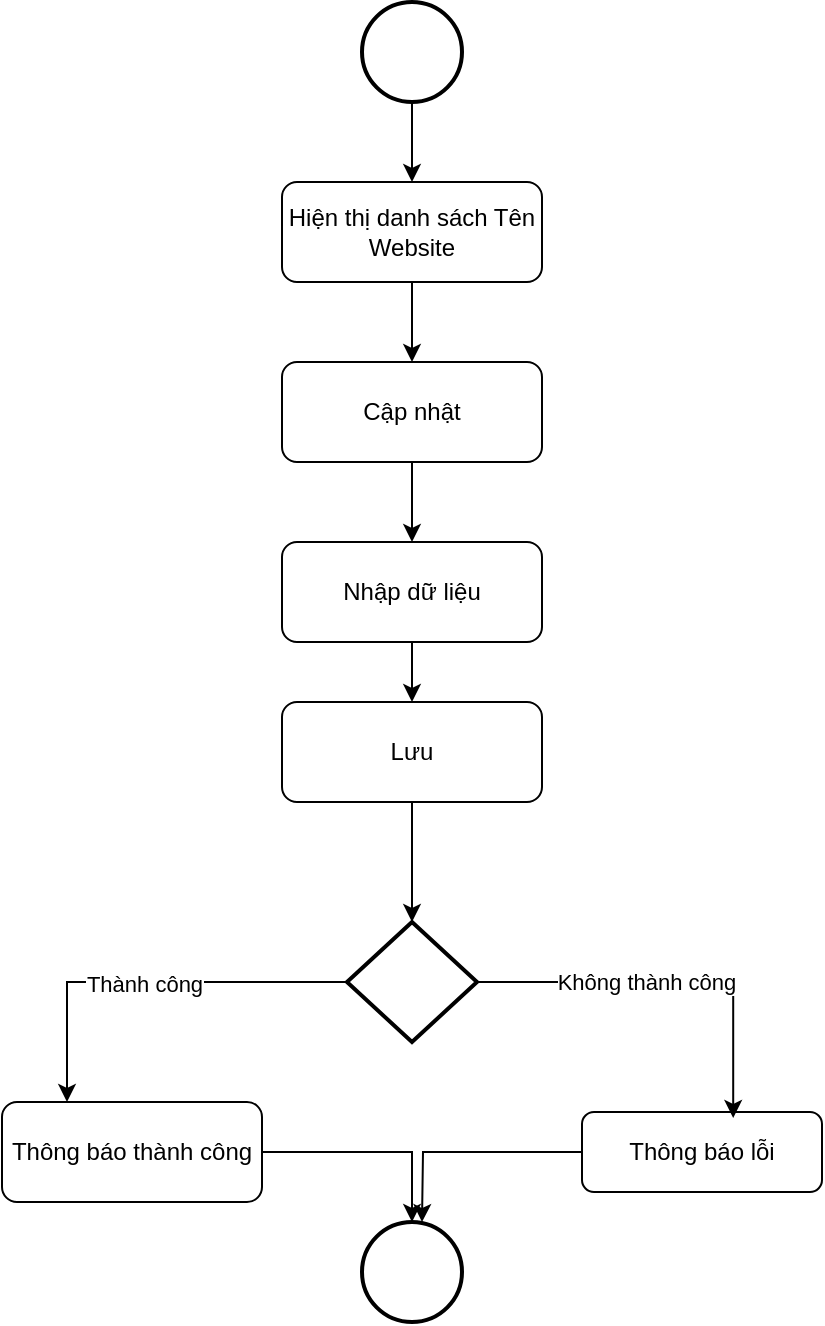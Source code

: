 <mxfile version="24.7.17">
  <diagram name="Page-1" id="Q6Zx7CpkVnZ3SslA2fvu">
    <mxGraphModel dx="1295" dy="758" grid="1" gridSize="10" guides="1" tooltips="1" connect="1" arrows="1" fold="1" page="1" pageScale="1" pageWidth="850" pageHeight="1100" math="0" shadow="0">
      <root>
        <mxCell id="0" />
        <mxCell id="1" parent="0" />
        <mxCell id="-0X-XczgIMx44bDGRh8q-4" style="edgeStyle=orthogonalEdgeStyle;rounded=0;orthogonalLoop=1;jettySize=auto;html=1;" parent="1" source="-0X-XczgIMx44bDGRh8q-1" target="-0X-XczgIMx44bDGRh8q-3" edge="1">
          <mxGeometry relative="1" as="geometry" />
        </mxCell>
        <mxCell id="-0X-XczgIMx44bDGRh8q-1" value="" style="strokeWidth=2;html=1;shape=mxgraph.flowchart.start_2;whiteSpace=wrap;" parent="1" vertex="1">
          <mxGeometry x="210" y="90" width="50" height="50" as="geometry" />
        </mxCell>
        <mxCell id="-0X-XczgIMx44bDGRh8q-2" value="" style="strokeWidth=2;html=1;shape=mxgraph.flowchart.start_2;whiteSpace=wrap;" parent="1" vertex="1">
          <mxGeometry x="210" y="700" width="50" height="50" as="geometry" />
        </mxCell>
        <mxCell id="-0X-XczgIMx44bDGRh8q-7" value="" style="edgeStyle=orthogonalEdgeStyle;rounded=0;orthogonalLoop=1;jettySize=auto;html=1;" parent="1" source="-0X-XczgIMx44bDGRh8q-3" target="-0X-XczgIMx44bDGRh8q-5" edge="1">
          <mxGeometry relative="1" as="geometry" />
        </mxCell>
        <mxCell id="-0X-XczgIMx44bDGRh8q-3" value="Hiện thị danh sách Tên Website" style="rounded=1;whiteSpace=wrap;html=1;" parent="1" vertex="1">
          <mxGeometry x="170" y="180" width="130" height="50" as="geometry" />
        </mxCell>
        <mxCell id="-0X-XczgIMx44bDGRh8q-10" value="" style="edgeStyle=orthogonalEdgeStyle;rounded=0;orthogonalLoop=1;jettySize=auto;html=1;" parent="1" source="-0X-XczgIMx44bDGRh8q-5" target="-0X-XczgIMx44bDGRh8q-9" edge="1">
          <mxGeometry relative="1" as="geometry" />
        </mxCell>
        <mxCell id="-0X-XczgIMx44bDGRh8q-5" value="Cập nhật" style="rounded=1;whiteSpace=wrap;html=1;" parent="1" vertex="1">
          <mxGeometry x="170" y="270" width="130" height="50" as="geometry" />
        </mxCell>
        <mxCell id="-0X-XczgIMx44bDGRh8q-16" style="edgeStyle=orthogonalEdgeStyle;rounded=0;orthogonalLoop=1;jettySize=auto;html=1;entryX=0.25;entryY=0;entryDx=0;entryDy=0;" parent="1" source="-0X-XczgIMx44bDGRh8q-8" target="-0X-XczgIMx44bDGRh8q-15" edge="1">
          <mxGeometry relative="1" as="geometry" />
        </mxCell>
        <mxCell id="-0X-XczgIMx44bDGRh8q-17" value="Thành công" style="edgeLabel;html=1;align=center;verticalAlign=middle;resizable=0;points=[];" parent="-0X-XczgIMx44bDGRh8q-16" vertex="1" connectable="0">
          <mxGeometry x="0.019" y="1" relative="1" as="geometry">
            <mxPoint as="offset" />
          </mxGeometry>
        </mxCell>
        <mxCell id="-0X-XczgIMx44bDGRh8q-8" value="" style="strokeWidth=2;html=1;shape=mxgraph.flowchart.decision;whiteSpace=wrap;" parent="1" vertex="1">
          <mxGeometry x="202.5" y="550" width="65" height="60" as="geometry" />
        </mxCell>
        <mxCell id="-0X-XczgIMx44bDGRh8q-13" value="" style="edgeStyle=orthogonalEdgeStyle;rounded=0;orthogonalLoop=1;jettySize=auto;html=1;" parent="1" source="-0X-XczgIMx44bDGRh8q-9" target="-0X-XczgIMx44bDGRh8q-12" edge="1">
          <mxGeometry relative="1" as="geometry" />
        </mxCell>
        <mxCell id="-0X-XczgIMx44bDGRh8q-9" value="Nhập dữ liệu" style="rounded=1;whiteSpace=wrap;html=1;" parent="1" vertex="1">
          <mxGeometry x="170" y="360" width="130" height="50" as="geometry" />
        </mxCell>
        <mxCell id="-0X-XczgIMx44bDGRh8q-14" value="" style="edgeStyle=orthogonalEdgeStyle;rounded=0;orthogonalLoop=1;jettySize=auto;html=1;" parent="1" source="-0X-XczgIMx44bDGRh8q-12" target="-0X-XczgIMx44bDGRh8q-8" edge="1">
          <mxGeometry relative="1" as="geometry" />
        </mxCell>
        <mxCell id="-0X-XczgIMx44bDGRh8q-12" value="Lưu" style="rounded=1;whiteSpace=wrap;html=1;" parent="1" vertex="1">
          <mxGeometry x="170" y="440" width="130" height="50" as="geometry" />
        </mxCell>
        <mxCell id="3DdjecVQf405xqQaO_wR-1" style="edgeStyle=orthogonalEdgeStyle;rounded=0;orthogonalLoop=1;jettySize=auto;html=1;" edge="1" parent="1" source="-0X-XczgIMx44bDGRh8q-15" target="-0X-XczgIMx44bDGRh8q-2">
          <mxGeometry relative="1" as="geometry" />
        </mxCell>
        <mxCell id="-0X-XczgIMx44bDGRh8q-15" value="Thông báo thành công" style="rounded=1;whiteSpace=wrap;html=1;" parent="1" vertex="1">
          <mxGeometry x="30" y="640" width="130" height="50" as="geometry" />
        </mxCell>
        <mxCell id="3DdjecVQf405xqQaO_wR-2" style="edgeStyle=orthogonalEdgeStyle;rounded=0;orthogonalLoop=1;jettySize=auto;html=1;" edge="1" parent="1" source="-0X-XczgIMx44bDGRh8q-21">
          <mxGeometry relative="1" as="geometry">
            <mxPoint x="240" y="700" as="targetPoint" />
          </mxGeometry>
        </mxCell>
        <mxCell id="-0X-XczgIMx44bDGRh8q-21" value="Thông báo lỗi" style="rounded=1;whiteSpace=wrap;html=1;fontSize=12;glass=0;strokeWidth=1;shadow=0;" parent="1" vertex="1">
          <mxGeometry x="320" y="645" width="120" height="40" as="geometry" />
        </mxCell>
        <mxCell id="-0X-XczgIMx44bDGRh8q-22" style="edgeStyle=orthogonalEdgeStyle;rounded=0;orthogonalLoop=1;jettySize=auto;html=1;entryX=0.63;entryY=0.075;entryDx=0;entryDy=0;entryPerimeter=0;" parent="1" source="-0X-XczgIMx44bDGRh8q-8" target="-0X-XczgIMx44bDGRh8q-21" edge="1">
          <mxGeometry relative="1" as="geometry" />
        </mxCell>
        <mxCell id="-0X-XczgIMx44bDGRh8q-23" value="Không thành công" style="edgeLabel;html=1;align=center;verticalAlign=middle;resizable=0;points=[];" parent="-0X-XczgIMx44bDGRh8q-22" vertex="1" connectable="0">
          <mxGeometry x="-0.144" relative="1" as="geometry">
            <mxPoint as="offset" />
          </mxGeometry>
        </mxCell>
      </root>
    </mxGraphModel>
  </diagram>
</mxfile>
